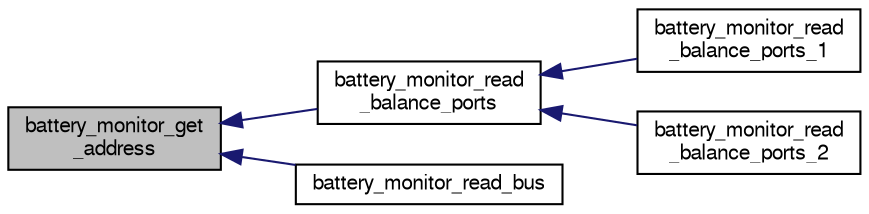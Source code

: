 digraph "battery_monitor_get_address"
{
  edge [fontname="FreeSans",fontsize="10",labelfontname="FreeSans",labelfontsize="10"];
  node [fontname="FreeSans",fontsize="10",shape=record];
  rankdir="LR";
  Node1 [label="battery_monitor_get\l_address",height=0.2,width=0.4,color="black", fillcolor="grey75", style="filled", fontcolor="black"];
  Node1 -> Node2 [dir="back",color="midnightblue",fontsize="10",style="solid",fontname="FreeSans"];
  Node2 [label="battery_monitor_read\l_balance_ports",height=0.2,width=0.4,color="black", fillcolor="white", style="filled",URL="$battery__monitor_8h.html#aa7716af3099382e658b378c62972b9b7",tooltip="Read balance ADC. "];
  Node2 -> Node3 [dir="back",color="midnightblue",fontsize="10",style="solid",fontname="FreeSans"];
  Node3 [label="battery_monitor_read\l_balance_ports_1",height=0.2,width=0.4,color="black", fillcolor="white", style="filled",URL="$battery__monitor_8h.html#a268ccca4135b9e9d0160d8184b0030a7",tooltip="Read Balance ADC 1. "];
  Node2 -> Node4 [dir="back",color="midnightblue",fontsize="10",style="solid",fontname="FreeSans"];
  Node4 [label="battery_monitor_read\l_balance_ports_2",height=0.2,width=0.4,color="black", fillcolor="white", style="filled",URL="$battery__monitor_8h.html#a3283d44df81a2b9e520b39cac928bad6",tooltip="Read Balance ADC 2. "];
  Node1 -> Node5 [dir="back",color="midnightblue",fontsize="10",style="solid",fontname="FreeSans"];
  Node5 [label="battery_monitor_read_bus",height=0.2,width=0.4,color="black", fillcolor="white", style="filled",URL="$battery__monitor_8h.html#ad5d27f2089d8318dbd4f23bdc574483f",tooltip="Read bus (current, voltage and temperature sensors) "];
}
